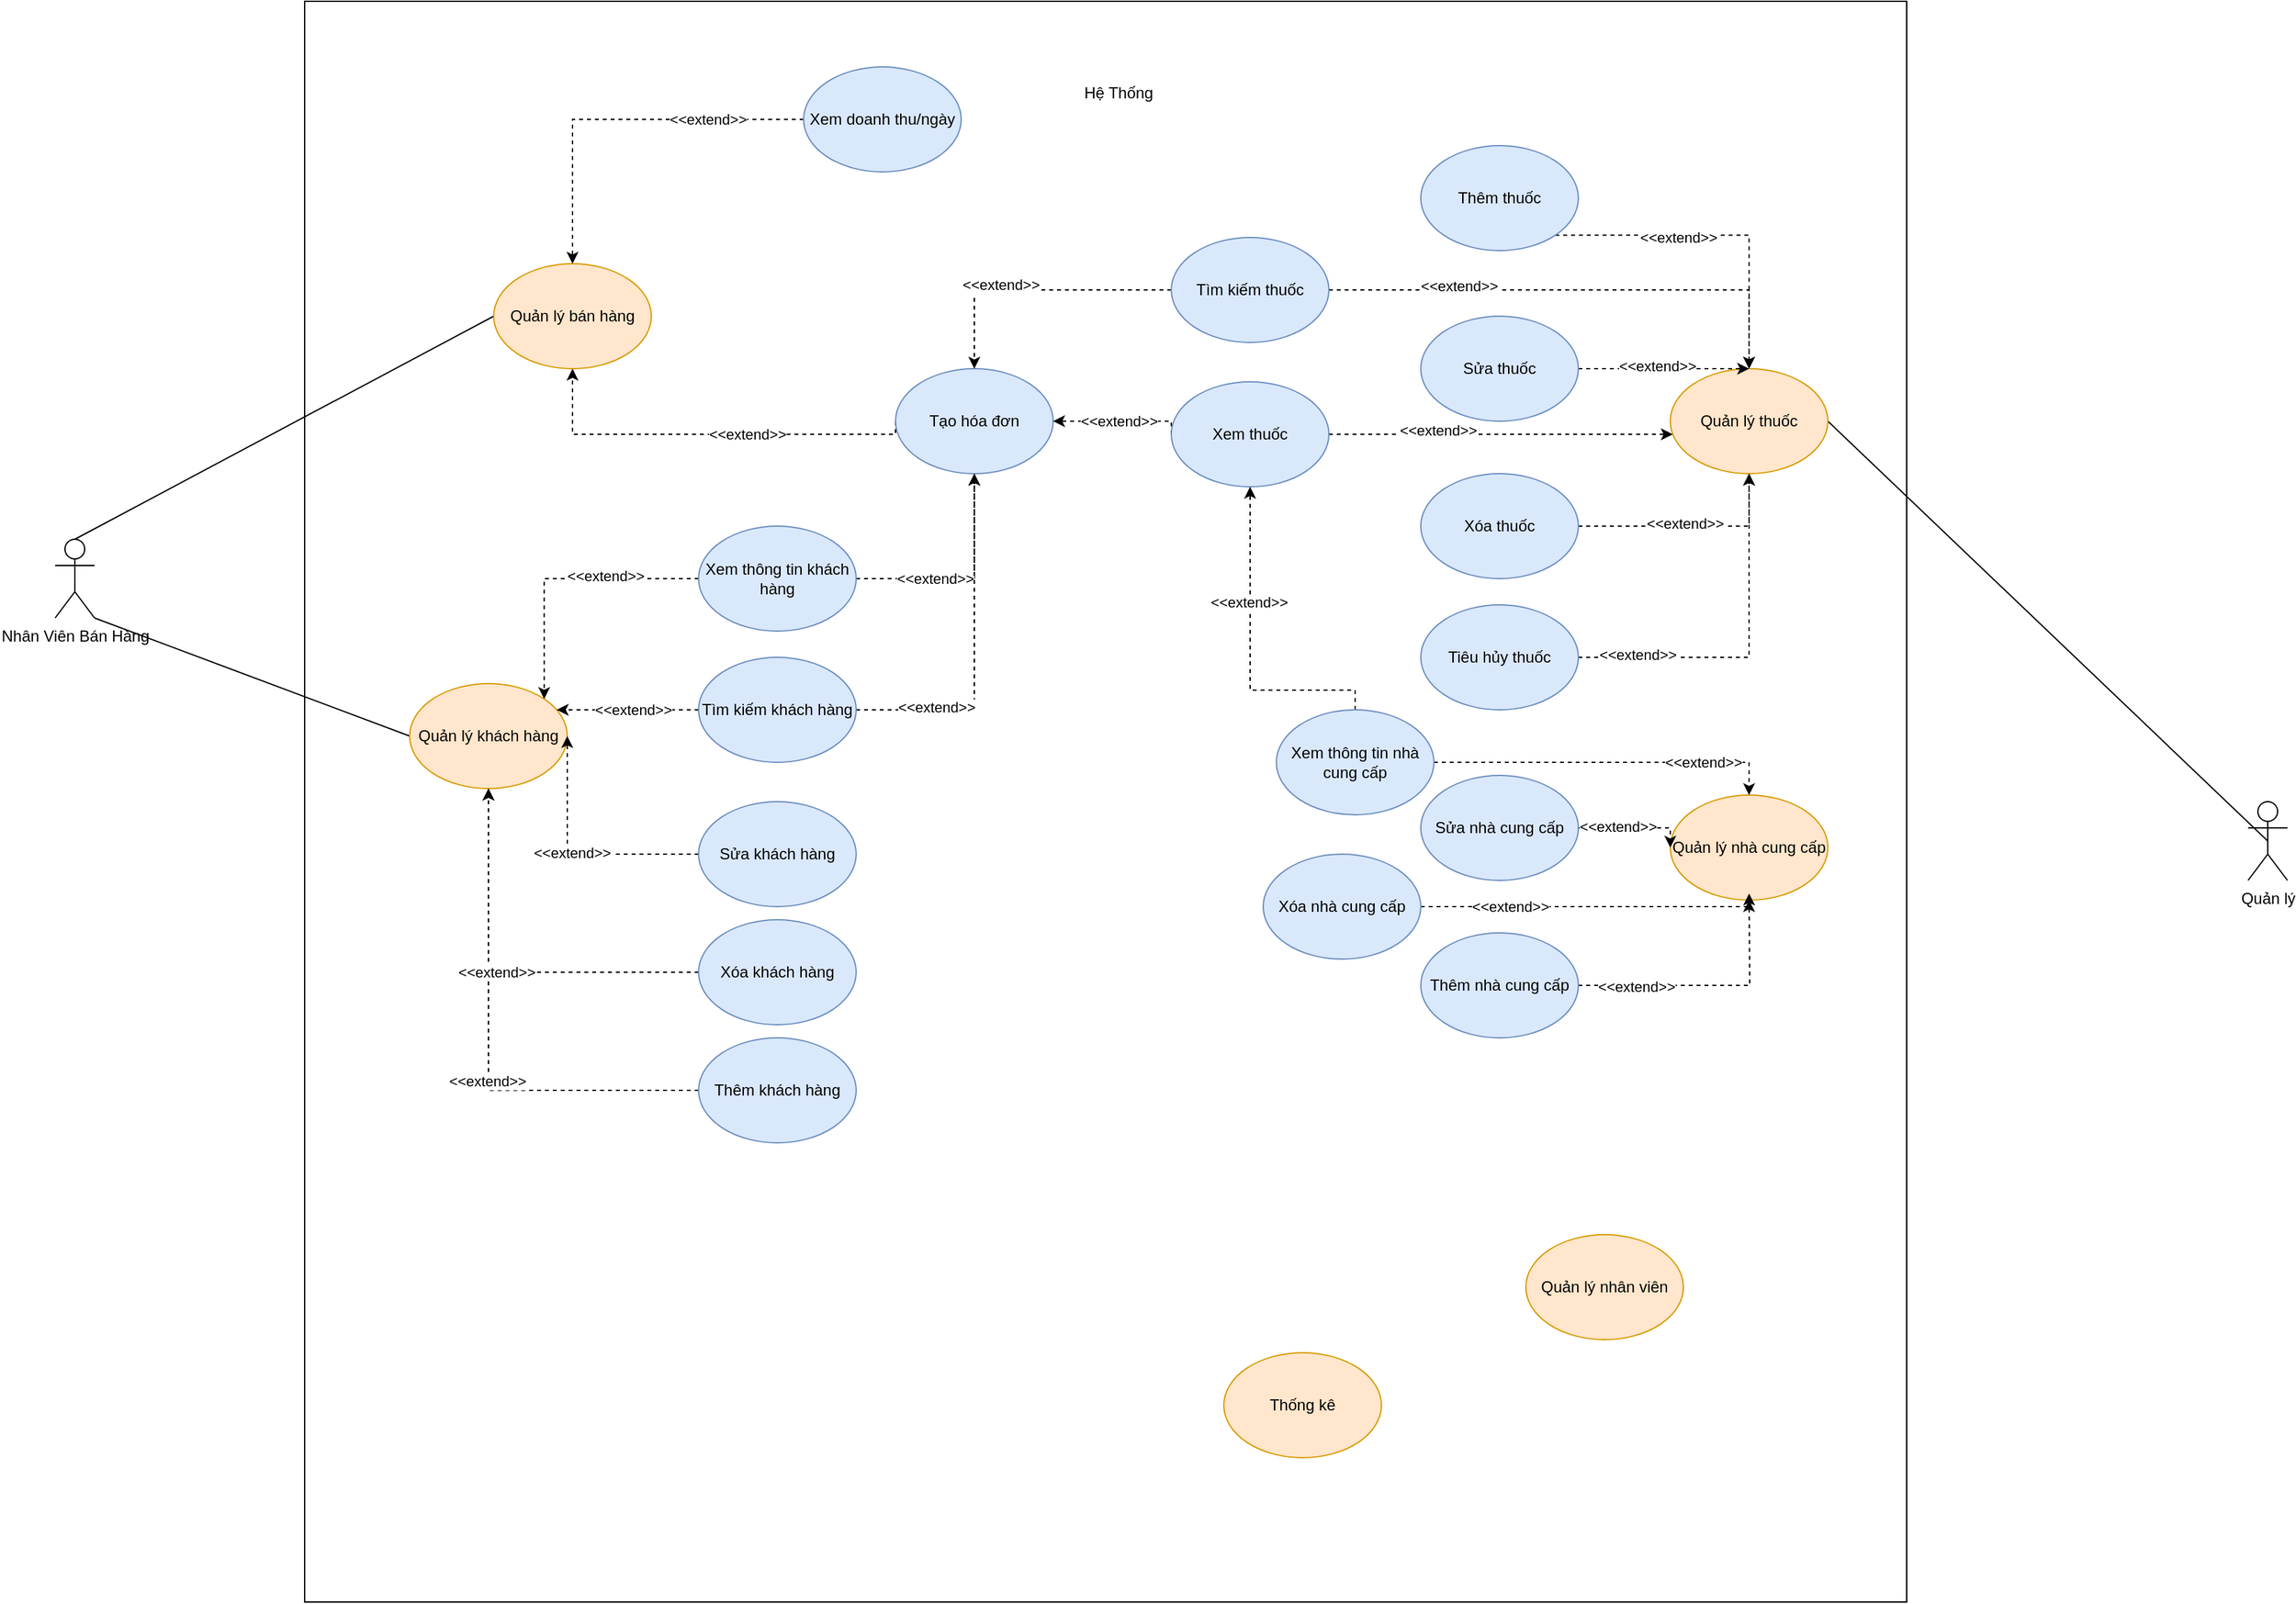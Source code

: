 <mxfile version="13.7.7" type="github">
  <diagram id="my5T69vcgsBm1xiMYot3" name="Page-1">
    <mxGraphModel dx="2997" dy="2324" grid="1" gridSize="10" guides="1" tooltips="1" connect="1" arrows="1" fold="1" page="1" pageScale="1" pageWidth="827" pageHeight="1169" math="0" shadow="0">
      <root>
        <mxCell id="0" />
        <mxCell id="1" parent="0" />
        <mxCell id="ejoTcQP1C6wPcJlGT3Gc-1" value="" style="whiteSpace=wrap;html=1;aspect=fixed;" vertex="1" parent="1">
          <mxGeometry x="150" y="-20" width="1220" height="1220" as="geometry" />
        </mxCell>
        <mxCell id="ejoTcQP1C6wPcJlGT3Gc-2" value="Hệ Thống" style="text;html=1;strokeColor=none;fillColor=none;align=center;verticalAlign=middle;whiteSpace=wrap;rounded=0;" vertex="1" parent="1">
          <mxGeometry x="710" y="40" width="120" height="20" as="geometry" />
        </mxCell>
        <mxCell id="ejoTcQP1C6wPcJlGT3Gc-44" style="edgeStyle=none;rounded=0;orthogonalLoop=1;jettySize=auto;html=1;exitX=0.5;exitY=0;exitDx=0;exitDy=0;exitPerimeter=0;entryX=0;entryY=0.5;entryDx=0;entryDy=0;endArrow=none;endFill=0;" edge="1" parent="1" source="ejoTcQP1C6wPcJlGT3Gc-5" target="ejoTcQP1C6wPcJlGT3Gc-8">
          <mxGeometry relative="1" as="geometry" />
        </mxCell>
        <mxCell id="ejoTcQP1C6wPcJlGT3Gc-45" style="edgeStyle=none;rounded=0;orthogonalLoop=1;jettySize=auto;html=1;exitX=1;exitY=1;exitDx=0;exitDy=0;exitPerimeter=0;entryX=0;entryY=0.5;entryDx=0;entryDy=0;endArrow=none;endFill=0;" edge="1" parent="1" source="ejoTcQP1C6wPcJlGT3Gc-5" target="ejoTcQP1C6wPcJlGT3Gc-10">
          <mxGeometry relative="1" as="geometry" />
        </mxCell>
        <mxCell id="ejoTcQP1C6wPcJlGT3Gc-5" value="Nhân Viên Bán Hàng" style="shape=umlActor;verticalLabelPosition=bottom;verticalAlign=top;html=1;outlineConnect=0;" vertex="1" parent="1">
          <mxGeometry x="-40" y="390" width="30" height="60" as="geometry" />
        </mxCell>
        <mxCell id="ejoTcQP1C6wPcJlGT3Gc-8" value="Quản lý bán hàng" style="ellipse;whiteSpace=wrap;html=1;fillColor=#ffe6cc;strokeColor=#d79b00;" vertex="1" parent="1">
          <mxGeometry x="294" y="180" width="120" height="80" as="geometry" />
        </mxCell>
        <mxCell id="ejoTcQP1C6wPcJlGT3Gc-10" value="Quản lý khách hàng" style="ellipse;whiteSpace=wrap;html=1;fillColor=#ffe6cc;strokeColor=#d79b00;" vertex="1" parent="1">
          <mxGeometry x="230" y="500" width="120" height="80" as="geometry" />
        </mxCell>
        <mxCell id="ejoTcQP1C6wPcJlGT3Gc-40" style="rounded=0;orthogonalLoop=1;jettySize=auto;html=1;exitX=0.5;exitY=0.5;exitDx=0;exitDy=0;exitPerimeter=0;entryX=1;entryY=0.5;entryDx=0;entryDy=0;endArrow=none;endFill=0;" edge="1" parent="1" source="ejoTcQP1C6wPcJlGT3Gc-11" target="ejoTcQP1C6wPcJlGT3Gc-16">
          <mxGeometry relative="1" as="geometry" />
        </mxCell>
        <mxCell id="ejoTcQP1C6wPcJlGT3Gc-11" value="Quản lý" style="shape=umlActor;verticalLabelPosition=bottom;verticalAlign=top;html=1;outlineConnect=0;" vertex="1" parent="1">
          <mxGeometry x="1630" y="590" width="30" height="60" as="geometry" />
        </mxCell>
        <mxCell id="ejoTcQP1C6wPcJlGT3Gc-14" value="Quản lý nhân viên" style="ellipse;whiteSpace=wrap;html=1;fillColor=#ffe6cc;strokeColor=#d79b00;" vertex="1" parent="1">
          <mxGeometry x="1080" y="920" width="120" height="80" as="geometry" />
        </mxCell>
        <mxCell id="ejoTcQP1C6wPcJlGT3Gc-15" value="Quản lý nhà cung cấp" style="ellipse;whiteSpace=wrap;html=1;fillColor=#ffe6cc;strokeColor=#d79b00;" vertex="1" parent="1">
          <mxGeometry x="1190" y="585" width="120" height="80" as="geometry" />
        </mxCell>
        <mxCell id="ejoTcQP1C6wPcJlGT3Gc-16" value="Quản lý thuốc" style="ellipse;whiteSpace=wrap;html=1;fillColor=#ffe6cc;strokeColor=#d79b00;" vertex="1" parent="1">
          <mxGeometry x="1190" y="260" width="120" height="80" as="geometry" />
        </mxCell>
        <mxCell id="ejoTcQP1C6wPcJlGT3Gc-53" style="edgeStyle=orthogonalEdgeStyle;rounded=0;orthogonalLoop=1;jettySize=auto;html=1;exitX=0;exitY=0.5;exitDx=0;exitDy=0;dashed=1;endArrow=classic;endFill=1;" edge="1" parent="1" source="ejoTcQP1C6wPcJlGT3Gc-17" target="ejoTcQP1C6wPcJlGT3Gc-8">
          <mxGeometry relative="1" as="geometry" />
        </mxCell>
        <mxCell id="ejoTcQP1C6wPcJlGT3Gc-58" value="&amp;lt;&amp;lt;extend&amp;gt;&amp;gt;" style="edgeLabel;html=1;align=center;verticalAlign=middle;resizable=0;points=[];" vertex="1" connectable="0" parent="ejoTcQP1C6wPcJlGT3Gc-53">
          <mxGeometry x="-0.279" y="-2" relative="1" as="geometry">
            <mxPoint x="29.83" y="2" as="offset" />
          </mxGeometry>
        </mxCell>
        <mxCell id="ejoTcQP1C6wPcJlGT3Gc-17" value="Xem doanh thu/ngày" style="ellipse;whiteSpace=wrap;html=1;fillColor=#dae8fc;strokeColor=#6c8ebf;" vertex="1" parent="1">
          <mxGeometry x="530" y="30" width="120" height="80" as="geometry" />
        </mxCell>
        <mxCell id="ejoTcQP1C6wPcJlGT3Gc-51" style="edgeStyle=orthogonalEdgeStyle;rounded=0;orthogonalLoop=1;jettySize=auto;html=1;exitX=0;exitY=0.5;exitDx=0;exitDy=0;entryX=0.5;entryY=1;entryDx=0;entryDy=0;dashed=1;endArrow=classic;endFill=1;" edge="1" parent="1" source="ejoTcQP1C6wPcJlGT3Gc-18" target="ejoTcQP1C6wPcJlGT3Gc-8">
          <mxGeometry relative="1" as="geometry">
            <Array as="points">
              <mxPoint x="354" y="310" />
            </Array>
          </mxGeometry>
        </mxCell>
        <mxCell id="ejoTcQP1C6wPcJlGT3Gc-59" value="&amp;lt;&amp;lt;extend&amp;gt;&amp;gt;" style="edgeLabel;html=1;align=center;verticalAlign=middle;resizable=0;points=[];" vertex="1" connectable="0" parent="ejoTcQP1C6wPcJlGT3Gc-51">
          <mxGeometry x="-0.089" y="-1" relative="1" as="geometry">
            <mxPoint x="16.67" y="1" as="offset" />
          </mxGeometry>
        </mxCell>
        <mxCell id="ejoTcQP1C6wPcJlGT3Gc-18" value="Tạo hóa đơn" style="ellipse;whiteSpace=wrap;html=1;fillColor=#dae8fc;strokeColor=#6c8ebf;" vertex="1" parent="1">
          <mxGeometry x="600" y="260" width="120" height="80" as="geometry" />
        </mxCell>
        <mxCell id="ejoTcQP1C6wPcJlGT3Gc-20" value="Thống kê" style="ellipse;whiteSpace=wrap;html=1;fillColor=#ffe6cc;strokeColor=#d79b00;" vertex="1" parent="1">
          <mxGeometry x="850" y="1010" width="120" height="80" as="geometry" />
        </mxCell>
        <mxCell id="ejoTcQP1C6wPcJlGT3Gc-27" style="edgeStyle=orthogonalEdgeStyle;rounded=0;orthogonalLoop=1;jettySize=auto;html=1;exitX=1;exitY=1;exitDx=0;exitDy=0;dashed=1;" edge="1" parent="1" source="ejoTcQP1C6wPcJlGT3Gc-21" target="ejoTcQP1C6wPcJlGT3Gc-16">
          <mxGeometry relative="1" as="geometry" />
        </mxCell>
        <mxCell id="ejoTcQP1C6wPcJlGT3Gc-28" value="&amp;lt;&amp;lt;extend&amp;gt;&amp;gt;" style="edgeLabel;html=1;align=center;verticalAlign=middle;resizable=0;points=[];" vertex="1" connectable="0" parent="ejoTcQP1C6wPcJlGT3Gc-27">
          <mxGeometry x="-0.252" y="1" relative="1" as="geometry">
            <mxPoint y="2.71" as="offset" />
          </mxGeometry>
        </mxCell>
        <mxCell id="ejoTcQP1C6wPcJlGT3Gc-21" value="Thêm thuốc" style="ellipse;whiteSpace=wrap;html=1;fillColor=#dae8fc;strokeColor=#6c8ebf;" vertex="1" parent="1">
          <mxGeometry x="1000" y="90" width="120" height="80" as="geometry" />
        </mxCell>
        <mxCell id="ejoTcQP1C6wPcJlGT3Gc-31" style="rounded=0;orthogonalLoop=1;jettySize=auto;html=1;exitX=1;exitY=0.5;exitDx=0;exitDy=0;entryX=0.5;entryY=0;entryDx=0;entryDy=0;dashed=1;" edge="1" parent="1" source="ejoTcQP1C6wPcJlGT3Gc-22" target="ejoTcQP1C6wPcJlGT3Gc-16">
          <mxGeometry relative="1" as="geometry" />
        </mxCell>
        <mxCell id="ejoTcQP1C6wPcJlGT3Gc-32" value="&amp;lt;&amp;lt;extend&amp;gt;&amp;gt;" style="edgeLabel;html=1;align=center;verticalAlign=middle;resizable=0;points=[];" vertex="1" connectable="0" parent="ejoTcQP1C6wPcJlGT3Gc-31">
          <mxGeometry x="-0.086" y="2" relative="1" as="geometry">
            <mxPoint as="offset" />
          </mxGeometry>
        </mxCell>
        <mxCell id="ejoTcQP1C6wPcJlGT3Gc-22" value="Sửa thuốc" style="ellipse;whiteSpace=wrap;html=1;fillColor=#dae8fc;strokeColor=#6c8ebf;" vertex="1" parent="1">
          <mxGeometry x="1000" y="220" width="120" height="80" as="geometry" />
        </mxCell>
        <mxCell id="ejoTcQP1C6wPcJlGT3Gc-36" style="edgeStyle=orthogonalEdgeStyle;rounded=0;orthogonalLoop=1;jettySize=auto;html=1;exitX=1;exitY=0.5;exitDx=0;exitDy=0;entryX=0.5;entryY=1;entryDx=0;entryDy=0;dashed=1;" edge="1" parent="1" source="ejoTcQP1C6wPcJlGT3Gc-23" target="ejoTcQP1C6wPcJlGT3Gc-16">
          <mxGeometry relative="1" as="geometry" />
        </mxCell>
        <mxCell id="ejoTcQP1C6wPcJlGT3Gc-37" value="&amp;lt;&amp;lt;extend&amp;gt;&amp;gt;" style="edgeLabel;html=1;align=center;verticalAlign=middle;resizable=0;points=[];" vertex="1" connectable="0" parent="ejoTcQP1C6wPcJlGT3Gc-36">
          <mxGeometry x="-0.05" y="2" relative="1" as="geometry">
            <mxPoint as="offset" />
          </mxGeometry>
        </mxCell>
        <mxCell id="ejoTcQP1C6wPcJlGT3Gc-23" value="Xóa thuốc" style="ellipse;whiteSpace=wrap;html=1;fillColor=#dae8fc;strokeColor=#6c8ebf;" vertex="1" parent="1">
          <mxGeometry x="1000" y="340" width="120" height="80" as="geometry" />
        </mxCell>
        <mxCell id="ejoTcQP1C6wPcJlGT3Gc-48" style="edgeStyle=orthogonalEdgeStyle;rounded=0;orthogonalLoop=1;jettySize=auto;html=1;exitX=1;exitY=0.5;exitDx=0;exitDy=0;endArrow=classic;endFill=1;dashed=1;" edge="1" parent="1" source="ejoTcQP1C6wPcJlGT3Gc-24" target="ejoTcQP1C6wPcJlGT3Gc-16">
          <mxGeometry relative="1" as="geometry">
            <Array as="points">
              <mxPoint x="1030" y="310" />
              <mxPoint x="1030" y="310" />
            </Array>
          </mxGeometry>
        </mxCell>
        <mxCell id="ejoTcQP1C6wPcJlGT3Gc-49" value="&amp;lt;&amp;lt;extend&amp;gt;&amp;gt;" style="edgeLabel;html=1;align=center;verticalAlign=middle;resizable=0;points=[];" vertex="1" connectable="0" parent="ejoTcQP1C6wPcJlGT3Gc-48">
          <mxGeometry x="-0.37" y="3" relative="1" as="geometry">
            <mxPoint as="offset" />
          </mxGeometry>
        </mxCell>
        <mxCell id="ejoTcQP1C6wPcJlGT3Gc-55" style="edgeStyle=orthogonalEdgeStyle;rounded=0;orthogonalLoop=1;jettySize=auto;html=1;exitX=0;exitY=0.5;exitDx=0;exitDy=0;dashed=1;endArrow=classic;endFill=1;entryX=1;entryY=0.5;entryDx=0;entryDy=0;" edge="1" parent="1" source="ejoTcQP1C6wPcJlGT3Gc-24" target="ejoTcQP1C6wPcJlGT3Gc-18">
          <mxGeometry relative="1" as="geometry">
            <mxPoint x="560" y="310" as="targetPoint" />
            <Array as="points">
              <mxPoint x="810" y="300" />
            </Array>
          </mxGeometry>
        </mxCell>
        <mxCell id="ejoTcQP1C6wPcJlGT3Gc-57" value="&amp;lt;&amp;lt;extend&amp;gt;&amp;gt;" style="edgeLabel;html=1;align=center;verticalAlign=middle;resizable=0;points=[];" vertex="1" connectable="0" parent="ejoTcQP1C6wPcJlGT3Gc-55">
          <mxGeometry x="0.052" y="-1" relative="1" as="geometry">
            <mxPoint x="2.5" y="1" as="offset" />
          </mxGeometry>
        </mxCell>
        <mxCell id="ejoTcQP1C6wPcJlGT3Gc-24" value="Xem thuốc" style="ellipse;whiteSpace=wrap;html=1;fillColor=#dae8fc;strokeColor=#6c8ebf;" vertex="1" parent="1">
          <mxGeometry x="810" y="270" width="120" height="80" as="geometry" />
        </mxCell>
        <mxCell id="ejoTcQP1C6wPcJlGT3Gc-38" style="edgeStyle=orthogonalEdgeStyle;rounded=0;orthogonalLoop=1;jettySize=auto;html=1;exitX=1;exitY=0.5;exitDx=0;exitDy=0;dashed=1;" edge="1" parent="1" source="ejoTcQP1C6wPcJlGT3Gc-25" target="ejoTcQP1C6wPcJlGT3Gc-16">
          <mxGeometry relative="1" as="geometry" />
        </mxCell>
        <mxCell id="ejoTcQP1C6wPcJlGT3Gc-39" value="&amp;lt;&amp;lt;extend&amp;gt;&amp;gt;" style="edgeLabel;html=1;align=center;verticalAlign=middle;resizable=0;points=[];" vertex="1" connectable="0" parent="ejoTcQP1C6wPcJlGT3Gc-38">
          <mxGeometry x="-0.672" y="2" relative="1" as="geometry">
            <mxPoint as="offset" />
          </mxGeometry>
        </mxCell>
        <mxCell id="ejoTcQP1C6wPcJlGT3Gc-25" value="Tiêu hủy thuốc" style="ellipse;whiteSpace=wrap;html=1;fillColor=#dae8fc;strokeColor=#6c8ebf;" vertex="1" parent="1">
          <mxGeometry x="1000" y="440" width="120" height="80" as="geometry" />
        </mxCell>
        <mxCell id="ejoTcQP1C6wPcJlGT3Gc-29" style="edgeStyle=orthogonalEdgeStyle;rounded=0;orthogonalLoop=1;jettySize=auto;html=1;exitX=1;exitY=0.5;exitDx=0;exitDy=0;dashed=1;" edge="1" parent="1" source="ejoTcQP1C6wPcJlGT3Gc-26" target="ejoTcQP1C6wPcJlGT3Gc-16">
          <mxGeometry relative="1" as="geometry" />
        </mxCell>
        <mxCell id="ejoTcQP1C6wPcJlGT3Gc-30" value="&amp;lt;&amp;lt;extend&amp;gt;&amp;gt;" style="edgeLabel;html=1;align=center;verticalAlign=middle;resizable=0;points=[];" vertex="1" connectable="0" parent="ejoTcQP1C6wPcJlGT3Gc-29">
          <mxGeometry x="-0.479" y="3" relative="1" as="geometry">
            <mxPoint as="offset" />
          </mxGeometry>
        </mxCell>
        <mxCell id="ejoTcQP1C6wPcJlGT3Gc-54" style="edgeStyle=orthogonalEdgeStyle;rounded=0;orthogonalLoop=1;jettySize=auto;html=1;exitX=0;exitY=0.5;exitDx=0;exitDy=0;dashed=1;endArrow=classic;endFill=1;entryX=0.5;entryY=0;entryDx=0;entryDy=0;" edge="1" parent="1" source="ejoTcQP1C6wPcJlGT3Gc-26" target="ejoTcQP1C6wPcJlGT3Gc-18">
          <mxGeometry relative="1" as="geometry">
            <Array as="points">
              <mxPoint x="660" y="200" />
            </Array>
          </mxGeometry>
        </mxCell>
        <mxCell id="ejoTcQP1C6wPcJlGT3Gc-56" value="&amp;lt;&amp;lt;extend&amp;gt;&amp;gt;" style="edgeLabel;html=1;align=center;verticalAlign=middle;resizable=0;points=[];" vertex="1" connectable="0" parent="ejoTcQP1C6wPcJlGT3Gc-54">
          <mxGeometry x="0.252" y="-4" relative="1" as="geometry">
            <mxPoint x="1" as="offset" />
          </mxGeometry>
        </mxCell>
        <mxCell id="ejoTcQP1C6wPcJlGT3Gc-26" value="Tìm kiếm thuốc" style="ellipse;whiteSpace=wrap;html=1;fillColor=#dae8fc;strokeColor=#6c8ebf;" vertex="1" parent="1">
          <mxGeometry x="810" y="160" width="120" height="80" as="geometry" />
        </mxCell>
        <mxCell id="ejoTcQP1C6wPcJlGT3Gc-64" style="edgeStyle=orthogonalEdgeStyle;rounded=0;orthogonalLoop=1;jettySize=auto;html=1;exitX=0;exitY=0.5;exitDx=0;exitDy=0;dashed=1;endArrow=classic;endFill=1;" edge="1" parent="1" source="ejoTcQP1C6wPcJlGT3Gc-60" target="ejoTcQP1C6wPcJlGT3Gc-10">
          <mxGeometry relative="1" as="geometry" />
        </mxCell>
        <mxCell id="ejoTcQP1C6wPcJlGT3Gc-68" value="&amp;lt;&amp;lt;extend&amp;gt;&amp;gt;" style="edgeLabel;html=1;align=center;verticalAlign=middle;resizable=0;points=[];" vertex="1" connectable="0" parent="ejoTcQP1C6wPcJlGT3Gc-64">
          <mxGeometry x="-0.144" y="1" relative="1" as="geometry">
            <mxPoint as="offset" />
          </mxGeometry>
        </mxCell>
        <mxCell id="ejoTcQP1C6wPcJlGT3Gc-60" value="Thêm khách hàng" style="ellipse;whiteSpace=wrap;html=1;fillColor=#dae8fc;strokeColor=#6c8ebf;" vertex="1" parent="1">
          <mxGeometry x="450" y="770" width="120" height="80" as="geometry" />
        </mxCell>
        <mxCell id="ejoTcQP1C6wPcJlGT3Gc-65" style="edgeStyle=orthogonalEdgeStyle;rounded=0;orthogonalLoop=1;jettySize=auto;html=1;exitX=0;exitY=0.5;exitDx=0;exitDy=0;entryX=1;entryY=0.5;entryDx=0;entryDy=0;dashed=1;endArrow=classic;endFill=1;" edge="1" parent="1" source="ejoTcQP1C6wPcJlGT3Gc-61" target="ejoTcQP1C6wPcJlGT3Gc-10">
          <mxGeometry relative="1" as="geometry">
            <Array as="points">
              <mxPoint x="350" y="630" />
            </Array>
          </mxGeometry>
        </mxCell>
        <mxCell id="ejoTcQP1C6wPcJlGT3Gc-69" value="&amp;lt;&amp;lt;extend&amp;gt;&amp;gt;&amp;nbsp;" style="edgeLabel;html=1;align=center;verticalAlign=middle;resizable=0;points=[];" vertex="1" connectable="0" parent="ejoTcQP1C6wPcJlGT3Gc-65">
          <mxGeometry x="0.005" y="-1" relative="1" as="geometry">
            <mxPoint as="offset" />
          </mxGeometry>
        </mxCell>
        <mxCell id="ejoTcQP1C6wPcJlGT3Gc-61" value="Sửa khách hàng" style="ellipse;whiteSpace=wrap;html=1;fillColor=#dae8fc;strokeColor=#6c8ebf;" vertex="1" parent="1">
          <mxGeometry x="450" y="590" width="120" height="80" as="geometry" />
        </mxCell>
        <mxCell id="ejoTcQP1C6wPcJlGT3Gc-66" style="edgeStyle=orthogonalEdgeStyle;rounded=0;orthogonalLoop=1;jettySize=auto;html=1;exitX=0;exitY=0.5;exitDx=0;exitDy=0;entryX=0.5;entryY=1;entryDx=0;entryDy=0;dashed=1;endArrow=classic;endFill=1;" edge="1" parent="1" source="ejoTcQP1C6wPcJlGT3Gc-62" target="ejoTcQP1C6wPcJlGT3Gc-10">
          <mxGeometry relative="1" as="geometry" />
        </mxCell>
        <mxCell id="ejoTcQP1C6wPcJlGT3Gc-70" value="&amp;lt;&amp;lt;extend&amp;gt;&amp;gt;" style="edgeLabel;html=1;align=center;verticalAlign=middle;resizable=0;points=[];" vertex="1" connectable="0" parent="ejoTcQP1C6wPcJlGT3Gc-66">
          <mxGeometry x="0.025" relative="1" as="geometry">
            <mxPoint as="offset" />
          </mxGeometry>
        </mxCell>
        <mxCell id="ejoTcQP1C6wPcJlGT3Gc-62" value="Xóa khách hàng" style="ellipse;whiteSpace=wrap;html=1;fillColor=#dae8fc;strokeColor=#6c8ebf;" vertex="1" parent="1">
          <mxGeometry x="450" y="680" width="120" height="80" as="geometry" />
        </mxCell>
        <mxCell id="ejoTcQP1C6wPcJlGT3Gc-67" style="edgeStyle=orthogonalEdgeStyle;rounded=0;orthogonalLoop=1;jettySize=auto;html=1;exitX=0;exitY=0.5;exitDx=0;exitDy=0;dashed=1;endArrow=classic;endFill=1;entryX=1;entryY=0;entryDx=0;entryDy=0;" edge="1" parent="1" source="ejoTcQP1C6wPcJlGT3Gc-63" target="ejoTcQP1C6wPcJlGT3Gc-10">
          <mxGeometry relative="1" as="geometry">
            <mxPoint x="290" y="500" as="targetPoint" />
          </mxGeometry>
        </mxCell>
        <mxCell id="ejoTcQP1C6wPcJlGT3Gc-71" value="&amp;lt;&amp;lt;extend&amp;gt;&amp;gt;" style="edgeLabel;html=1;align=center;verticalAlign=middle;resizable=0;points=[];" vertex="1" connectable="0" parent="ejoTcQP1C6wPcJlGT3Gc-67">
          <mxGeometry x="-0.32" y="-2" relative="1" as="geometry">
            <mxPoint as="offset" />
          </mxGeometry>
        </mxCell>
        <mxCell id="ejoTcQP1C6wPcJlGT3Gc-96" style="edgeStyle=orthogonalEdgeStyle;rounded=0;orthogonalLoop=1;jettySize=auto;html=1;exitX=1;exitY=0.5;exitDx=0;exitDy=0;dashed=1;endArrow=classic;endFill=1;" edge="1" parent="1" source="ejoTcQP1C6wPcJlGT3Gc-63" target="ejoTcQP1C6wPcJlGT3Gc-18">
          <mxGeometry relative="1" as="geometry" />
        </mxCell>
        <mxCell id="ejoTcQP1C6wPcJlGT3Gc-98" value="&amp;lt;&amp;lt;extend&amp;gt;&amp;gt;" style="edgeLabel;html=1;align=center;verticalAlign=middle;resizable=0;points=[];" vertex="1" connectable="0" parent="ejoTcQP1C6wPcJlGT3Gc-96">
          <mxGeometry x="-0.588" y="1" relative="1" as="geometry">
            <mxPoint x="25" y="1" as="offset" />
          </mxGeometry>
        </mxCell>
        <mxCell id="ejoTcQP1C6wPcJlGT3Gc-63" value="Xem thông tin khách hàng" style="ellipse;whiteSpace=wrap;html=1;fillColor=#dae8fc;strokeColor=#6c8ebf;" vertex="1" parent="1">
          <mxGeometry x="450" y="380" width="120" height="80" as="geometry" />
        </mxCell>
        <mxCell id="ejoTcQP1C6wPcJlGT3Gc-88" style="edgeStyle=orthogonalEdgeStyle;rounded=0;orthogonalLoop=1;jettySize=auto;html=1;exitX=1;exitY=0.5;exitDx=0;exitDy=0;dashed=1;endArrow=classic;endFill=1;" edge="1" parent="1" source="ejoTcQP1C6wPcJlGT3Gc-77">
          <mxGeometry relative="1" as="geometry">
            <mxPoint x="1250.0" y="660" as="targetPoint" />
          </mxGeometry>
        </mxCell>
        <mxCell id="ejoTcQP1C6wPcJlGT3Gc-92" value="&amp;lt;&amp;lt;extend&amp;gt;&amp;gt;" style="edgeLabel;html=1;align=center;verticalAlign=middle;resizable=0;points=[];" vertex="1" connectable="0" parent="ejoTcQP1C6wPcJlGT3Gc-88">
          <mxGeometry x="-0.559" y="-1" relative="1" as="geometry">
            <mxPoint as="offset" />
          </mxGeometry>
        </mxCell>
        <mxCell id="ejoTcQP1C6wPcJlGT3Gc-77" value="Thêm nhà cung cấp" style="ellipse;whiteSpace=wrap;html=1;fillColor=#dae8fc;strokeColor=#6c8ebf;" vertex="1" parent="1">
          <mxGeometry x="1000" y="690" width="120" height="80" as="geometry" />
        </mxCell>
        <mxCell id="ejoTcQP1C6wPcJlGT3Gc-86" style="edgeStyle=orthogonalEdgeStyle;rounded=0;orthogonalLoop=1;jettySize=auto;html=1;exitX=1;exitY=0.5;exitDx=0;exitDy=0;entryX=0;entryY=0.5;entryDx=0;entryDy=0;dashed=1;endArrow=classic;endFill=1;" edge="1" parent="1" source="ejoTcQP1C6wPcJlGT3Gc-78" target="ejoTcQP1C6wPcJlGT3Gc-15">
          <mxGeometry relative="1" as="geometry">
            <Array as="points">
              <mxPoint x="1190" y="610" />
            </Array>
          </mxGeometry>
        </mxCell>
        <mxCell id="ejoTcQP1C6wPcJlGT3Gc-90" value="&amp;lt;&amp;lt;extend&amp;gt;&amp;gt;" style="edgeLabel;html=1;align=center;verticalAlign=middle;resizable=0;points=[];" vertex="1" connectable="0" parent="ejoTcQP1C6wPcJlGT3Gc-86">
          <mxGeometry x="-0.293" y="1" relative="1" as="geometry">
            <mxPoint as="offset" />
          </mxGeometry>
        </mxCell>
        <mxCell id="ejoTcQP1C6wPcJlGT3Gc-78" value="Sửa nhà cung cấp" style="ellipse;whiteSpace=wrap;html=1;fillColor=#dae8fc;strokeColor=#6c8ebf;" vertex="1" parent="1">
          <mxGeometry x="1000" y="570" width="120" height="80" as="geometry" />
        </mxCell>
        <mxCell id="ejoTcQP1C6wPcJlGT3Gc-87" style="edgeStyle=orthogonalEdgeStyle;rounded=0;orthogonalLoop=1;jettySize=auto;html=1;exitX=1;exitY=0.5;exitDx=0;exitDy=0;dashed=1;endArrow=classic;endFill=1;" edge="1" parent="1" source="ejoTcQP1C6wPcJlGT3Gc-79" target="ejoTcQP1C6wPcJlGT3Gc-15">
          <mxGeometry relative="1" as="geometry">
            <Array as="points">
              <mxPoint x="1250" y="670" />
            </Array>
          </mxGeometry>
        </mxCell>
        <mxCell id="ejoTcQP1C6wPcJlGT3Gc-91" value="&amp;lt;&amp;lt;extend&amp;gt;&amp;gt;" style="edgeLabel;html=1;align=center;verticalAlign=middle;resizable=0;points=[];" vertex="1" connectable="0" parent="ejoTcQP1C6wPcJlGT3Gc-87">
          <mxGeometry x="-0.465" relative="1" as="geometry">
            <mxPoint as="offset" />
          </mxGeometry>
        </mxCell>
        <mxCell id="ejoTcQP1C6wPcJlGT3Gc-79" value="Xóa nhà cung cấp" style="ellipse;whiteSpace=wrap;html=1;fillColor=#dae8fc;strokeColor=#6c8ebf;" vertex="1" parent="1">
          <mxGeometry x="880" y="630" width="120" height="80" as="geometry" />
        </mxCell>
        <mxCell id="ejoTcQP1C6wPcJlGT3Gc-82" style="edgeStyle=orthogonalEdgeStyle;rounded=0;orthogonalLoop=1;jettySize=auto;html=1;exitX=0.5;exitY=0;exitDx=0;exitDy=0;dashed=1;endArrow=classic;endFill=1;entryX=0.5;entryY=1;entryDx=0;entryDy=0;" edge="1" parent="1" source="ejoTcQP1C6wPcJlGT3Gc-80" target="ejoTcQP1C6wPcJlGT3Gc-24">
          <mxGeometry relative="1" as="geometry">
            <Array as="points">
              <mxPoint x="870" y="505" />
            </Array>
          </mxGeometry>
        </mxCell>
        <mxCell id="ejoTcQP1C6wPcJlGT3Gc-83" value="&amp;lt;&amp;lt;extend&amp;gt;&amp;gt;" style="edgeLabel;html=1;align=center;verticalAlign=middle;resizable=0;points=[];" vertex="1" connectable="0" parent="ejoTcQP1C6wPcJlGT3Gc-82">
          <mxGeometry x="0.297" y="1" relative="1" as="geometry">
            <mxPoint as="offset" />
          </mxGeometry>
        </mxCell>
        <mxCell id="ejoTcQP1C6wPcJlGT3Gc-85" style="edgeStyle=orthogonalEdgeStyle;rounded=0;orthogonalLoop=1;jettySize=auto;html=1;exitX=1;exitY=0.5;exitDx=0;exitDy=0;entryX=0.5;entryY=0;entryDx=0;entryDy=0;dashed=1;endArrow=classic;endFill=1;" edge="1" parent="1" source="ejoTcQP1C6wPcJlGT3Gc-80" target="ejoTcQP1C6wPcJlGT3Gc-15">
          <mxGeometry relative="1" as="geometry">
            <Array as="points">
              <mxPoint x="1250" y="560" />
            </Array>
          </mxGeometry>
        </mxCell>
        <mxCell id="ejoTcQP1C6wPcJlGT3Gc-89" value="&amp;lt;&amp;lt;extend&amp;gt;&amp;gt;" style="edgeLabel;html=1;align=center;verticalAlign=middle;resizable=0;points=[];" vertex="1" connectable="0" parent="ejoTcQP1C6wPcJlGT3Gc-85">
          <mxGeometry x="-0.284" y="-1" relative="1" as="geometry">
            <mxPoint x="109.37" y="-1.03" as="offset" />
          </mxGeometry>
        </mxCell>
        <mxCell id="ejoTcQP1C6wPcJlGT3Gc-80" value="Xem thông tin nhà cung cấp" style="ellipse;whiteSpace=wrap;html=1;fillColor=#dae8fc;strokeColor=#6c8ebf;" vertex="1" parent="1">
          <mxGeometry x="890" y="520" width="120" height="80" as="geometry" />
        </mxCell>
        <mxCell id="ejoTcQP1C6wPcJlGT3Gc-94" style="edgeStyle=orthogonalEdgeStyle;rounded=0;orthogonalLoop=1;jettySize=auto;html=1;exitX=0;exitY=0.5;exitDx=0;exitDy=0;dashed=1;endArrow=classic;endFill=1;" edge="1" parent="1" source="ejoTcQP1C6wPcJlGT3Gc-93" target="ejoTcQP1C6wPcJlGT3Gc-10">
          <mxGeometry relative="1" as="geometry">
            <Array as="points">
              <mxPoint x="370" y="520" />
              <mxPoint x="370" y="520" />
            </Array>
          </mxGeometry>
        </mxCell>
        <mxCell id="ejoTcQP1C6wPcJlGT3Gc-95" value="&amp;lt;&amp;lt;extend&amp;gt;&amp;gt;" style="edgeLabel;html=1;align=center;verticalAlign=middle;resizable=0;points=[];" vertex="1" connectable="0" parent="ejoTcQP1C6wPcJlGT3Gc-94">
          <mxGeometry x="0.481" y="-10" relative="1" as="geometry">
            <mxPoint x="30" y="10" as="offset" />
          </mxGeometry>
        </mxCell>
        <mxCell id="ejoTcQP1C6wPcJlGT3Gc-97" style="edgeStyle=orthogonalEdgeStyle;rounded=0;orthogonalLoop=1;jettySize=auto;html=1;exitX=1;exitY=0.5;exitDx=0;exitDy=0;entryX=0.5;entryY=1;entryDx=0;entryDy=0;dashed=1;endArrow=classic;endFill=1;" edge="1" parent="1" source="ejoTcQP1C6wPcJlGT3Gc-93" target="ejoTcQP1C6wPcJlGT3Gc-18">
          <mxGeometry relative="1" as="geometry" />
        </mxCell>
        <mxCell id="ejoTcQP1C6wPcJlGT3Gc-99" value="&amp;lt;&amp;lt;extend&amp;gt;&amp;gt;" style="edgeLabel;html=1;align=center;verticalAlign=middle;resizable=0;points=[];" vertex="1" connectable="0" parent="ejoTcQP1C6wPcJlGT3Gc-97">
          <mxGeometry x="-0.549" y="2" relative="1" as="geometry">
            <mxPoint as="offset" />
          </mxGeometry>
        </mxCell>
        <mxCell id="ejoTcQP1C6wPcJlGT3Gc-93" value="Tìm kiếm khách hàng" style="ellipse;whiteSpace=wrap;html=1;fillColor=#dae8fc;strokeColor=#6c8ebf;" vertex="1" parent="1">
          <mxGeometry x="450" y="480" width="120" height="80" as="geometry" />
        </mxCell>
      </root>
    </mxGraphModel>
  </diagram>
</mxfile>
